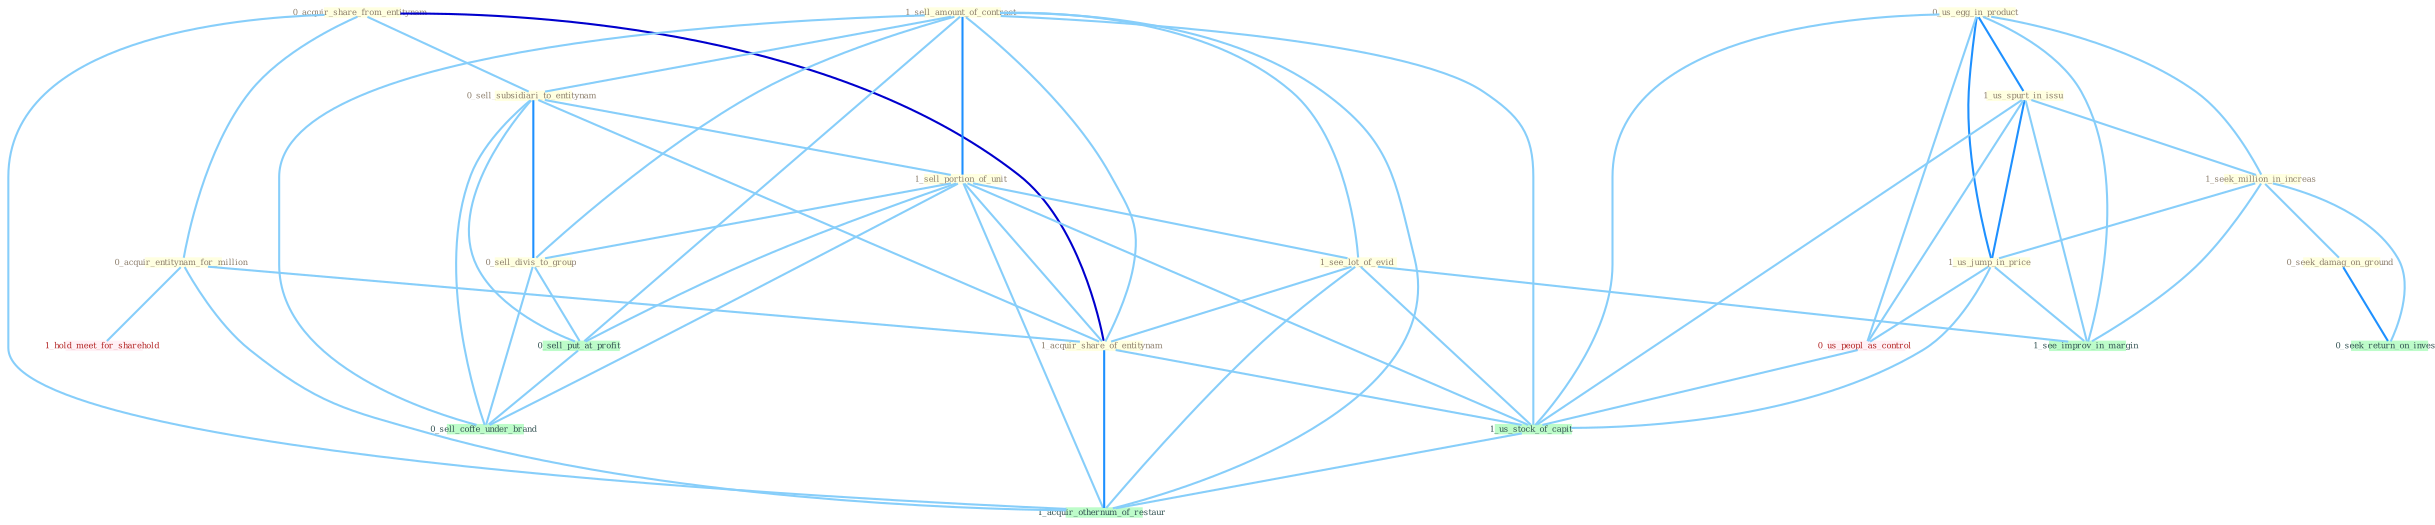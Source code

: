 Graph G{ 
    node
    [shape=polygon,style=filled,width=.5,height=.06,color="#BDFCC9",fixedsize=true,fontsize=4,
    fontcolor="#2f4f4f"];
    {node
    [color="#ffffe0", fontcolor="#8b7d6b"] "0_us_egg_in_product " "0_acquir_share_from_entitynam " "1_sell_amount_of_contract " "0_sell_subsidiari_to_entitynam " "1_sell_portion_of_unit " "1_see_lot_of_evid " "1_us_spurt_in_issu " "0_sell_divis_to_group " "0_acquir_entitynam_for_million " "1_acquir_share_of_entitynam " "1_seek_million_in_increas " "1_us_jump_in_price " "0_seek_damag_on_ground "}
{node [color="#fff0f5", fontcolor="#b22222"] "0_us_peopl_as_control " "1_hold_meet_for_sharehold "}
edge [color="#B0E2FF"];

	"0_us_egg_in_product " -- "1_us_spurt_in_issu " [w="2", color="#1e90ff" , len=0.8];
	"0_us_egg_in_product " -- "1_seek_million_in_increas " [w="1", color="#87cefa" ];
	"0_us_egg_in_product " -- "1_us_jump_in_price " [w="2", color="#1e90ff" , len=0.8];
	"0_us_egg_in_product " -- "0_us_peopl_as_control " [w="1", color="#87cefa" ];
	"0_us_egg_in_product " -- "1_us_stock_of_capit " [w="1", color="#87cefa" ];
	"0_us_egg_in_product " -- "1_see_improv_in_margin " [w="1", color="#87cefa" ];
	"0_acquir_share_from_entitynam " -- "0_sell_subsidiari_to_entitynam " [w="1", color="#87cefa" ];
	"0_acquir_share_from_entitynam " -- "0_acquir_entitynam_for_million " [w="1", color="#87cefa" ];
	"0_acquir_share_from_entitynam " -- "1_acquir_share_of_entitynam " [w="3", color="#0000cd" , len=0.6];
	"0_acquir_share_from_entitynam " -- "1_acquir_othernum_of_restaur " [w="1", color="#87cefa" ];
	"1_sell_amount_of_contract " -- "0_sell_subsidiari_to_entitynam " [w="1", color="#87cefa" ];
	"1_sell_amount_of_contract " -- "1_sell_portion_of_unit " [w="2", color="#1e90ff" , len=0.8];
	"1_sell_amount_of_contract " -- "1_see_lot_of_evid " [w="1", color="#87cefa" ];
	"1_sell_amount_of_contract " -- "0_sell_divis_to_group " [w="1", color="#87cefa" ];
	"1_sell_amount_of_contract " -- "1_acquir_share_of_entitynam " [w="1", color="#87cefa" ];
	"1_sell_amount_of_contract " -- "0_sell_put_at_profit " [w="1", color="#87cefa" ];
	"1_sell_amount_of_contract " -- "1_us_stock_of_capit " [w="1", color="#87cefa" ];
	"1_sell_amount_of_contract " -- "0_sell_coffe_under_brand " [w="1", color="#87cefa" ];
	"1_sell_amount_of_contract " -- "1_acquir_othernum_of_restaur " [w="1", color="#87cefa" ];
	"0_sell_subsidiari_to_entitynam " -- "1_sell_portion_of_unit " [w="1", color="#87cefa" ];
	"0_sell_subsidiari_to_entitynam " -- "0_sell_divis_to_group " [w="2", color="#1e90ff" , len=0.8];
	"0_sell_subsidiari_to_entitynam " -- "1_acquir_share_of_entitynam " [w="1", color="#87cefa" ];
	"0_sell_subsidiari_to_entitynam " -- "0_sell_put_at_profit " [w="1", color="#87cefa" ];
	"0_sell_subsidiari_to_entitynam " -- "0_sell_coffe_under_brand " [w="1", color="#87cefa" ];
	"1_sell_portion_of_unit " -- "1_see_lot_of_evid " [w="1", color="#87cefa" ];
	"1_sell_portion_of_unit " -- "0_sell_divis_to_group " [w="1", color="#87cefa" ];
	"1_sell_portion_of_unit " -- "1_acquir_share_of_entitynam " [w="1", color="#87cefa" ];
	"1_sell_portion_of_unit " -- "0_sell_put_at_profit " [w="1", color="#87cefa" ];
	"1_sell_portion_of_unit " -- "1_us_stock_of_capit " [w="1", color="#87cefa" ];
	"1_sell_portion_of_unit " -- "0_sell_coffe_under_brand " [w="1", color="#87cefa" ];
	"1_sell_portion_of_unit " -- "1_acquir_othernum_of_restaur " [w="1", color="#87cefa" ];
	"1_see_lot_of_evid " -- "1_acquir_share_of_entitynam " [w="1", color="#87cefa" ];
	"1_see_lot_of_evid " -- "1_us_stock_of_capit " [w="1", color="#87cefa" ];
	"1_see_lot_of_evid " -- "1_see_improv_in_margin " [w="1", color="#87cefa" ];
	"1_see_lot_of_evid " -- "1_acquir_othernum_of_restaur " [w="1", color="#87cefa" ];
	"1_us_spurt_in_issu " -- "1_seek_million_in_increas " [w="1", color="#87cefa" ];
	"1_us_spurt_in_issu " -- "1_us_jump_in_price " [w="2", color="#1e90ff" , len=0.8];
	"1_us_spurt_in_issu " -- "0_us_peopl_as_control " [w="1", color="#87cefa" ];
	"1_us_spurt_in_issu " -- "1_us_stock_of_capit " [w="1", color="#87cefa" ];
	"1_us_spurt_in_issu " -- "1_see_improv_in_margin " [w="1", color="#87cefa" ];
	"0_sell_divis_to_group " -- "0_sell_put_at_profit " [w="1", color="#87cefa" ];
	"0_sell_divis_to_group " -- "0_sell_coffe_under_brand " [w="1", color="#87cefa" ];
	"0_acquir_entitynam_for_million " -- "1_acquir_share_of_entitynam " [w="1", color="#87cefa" ];
	"0_acquir_entitynam_for_million " -- "1_hold_meet_for_sharehold " [w="1", color="#87cefa" ];
	"0_acquir_entitynam_for_million " -- "1_acquir_othernum_of_restaur " [w="1", color="#87cefa" ];
	"1_acquir_share_of_entitynam " -- "1_us_stock_of_capit " [w="1", color="#87cefa" ];
	"1_acquir_share_of_entitynam " -- "1_acquir_othernum_of_restaur " [w="2", color="#1e90ff" , len=0.8];
	"1_seek_million_in_increas " -- "1_us_jump_in_price " [w="1", color="#87cefa" ];
	"1_seek_million_in_increas " -- "0_seek_damag_on_ground " [w="1", color="#87cefa" ];
	"1_seek_million_in_increas " -- "0_seek_return_on_invest " [w="1", color="#87cefa" ];
	"1_seek_million_in_increas " -- "1_see_improv_in_margin " [w="1", color="#87cefa" ];
	"1_us_jump_in_price " -- "0_us_peopl_as_control " [w="1", color="#87cefa" ];
	"1_us_jump_in_price " -- "1_us_stock_of_capit " [w="1", color="#87cefa" ];
	"1_us_jump_in_price " -- "1_see_improv_in_margin " [w="1", color="#87cefa" ];
	"0_seek_damag_on_ground " -- "0_seek_return_on_invest " [w="2", color="#1e90ff" , len=0.8];
	"0_us_peopl_as_control " -- "1_us_stock_of_capit " [w="1", color="#87cefa" ];
	"0_sell_put_at_profit " -- "0_sell_coffe_under_brand " [w="1", color="#87cefa" ];
	"1_us_stock_of_capit " -- "1_acquir_othernum_of_restaur " [w="1", color="#87cefa" ];
}